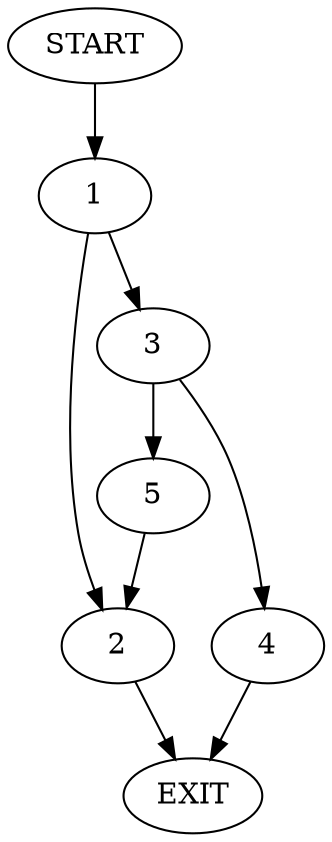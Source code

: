 digraph {
0 [label="START"];
1;
2;
3;
4;
5;
6 [label="EXIT"];
0 -> 1;
1 -> 2;
1 -> 3;
2 -> 6;
3 -> 4;
3 -> 5;
5 -> 2;
4 -> 6;
}